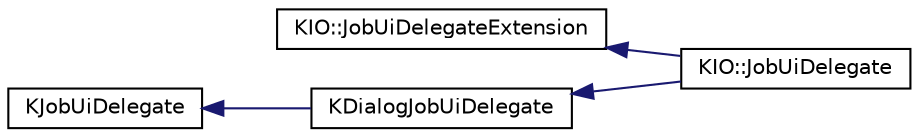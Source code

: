 digraph "Graphical Class Hierarchy"
{
  edge [fontname="Helvetica",fontsize="10",labelfontname="Helvetica",labelfontsize="10"];
  node [fontname="Helvetica",fontsize="10",shape=record];
  rankdir="LR";
  Node120 [label="KIO::JobUiDelegateExtension",height=0.2,width=0.4,color="black", fillcolor="white", style="filled",URL="$classKIO_1_1JobUiDelegateExtension.html",tooltip="An abstract class defining interaction with users from KIO jobs: "];
  Node120 -> Node2 [dir="back",color="midnightblue",fontsize="10",style="solid",fontname="Helvetica"];
  Node2 [label="KIO::JobUiDelegate",height=0.2,width=0.4,color="black", fillcolor="white", style="filled",URL="$classKIO_1_1JobUiDelegate.html",tooltip="A UI delegate tuned to be used with KIO Jobs. "];
  Node0 [label="KJobUiDelegate",height=0.2,width=0.4,color="black", fillcolor="white", style="filled",URL="D:/Users/anthony/Documents/MINGW-KDE-Frameworks/frameworks/kcoreaddons-5.26.0/html/KCoreAddons.tags$classKJobUiDelegate.html"];
  Node0 -> Node1 [dir="back",color="midnightblue",fontsize="10",style="solid",fontname="Helvetica"];
  Node1 [label="KDialogJobUiDelegate",height=0.2,width=0.4,color="black", fillcolor="white", style="filled",URL="D:/Users/anthony/Documents/MINGW-KDE-Frameworks/frameworks/kjobwidgets-5.26.0/html/KJobWidgets.tags$classKDialogJobUiDelegate.html"];
  Node1 -> Node2 [dir="back",color="midnightblue",fontsize="10",style="solid",fontname="Helvetica"];
}
